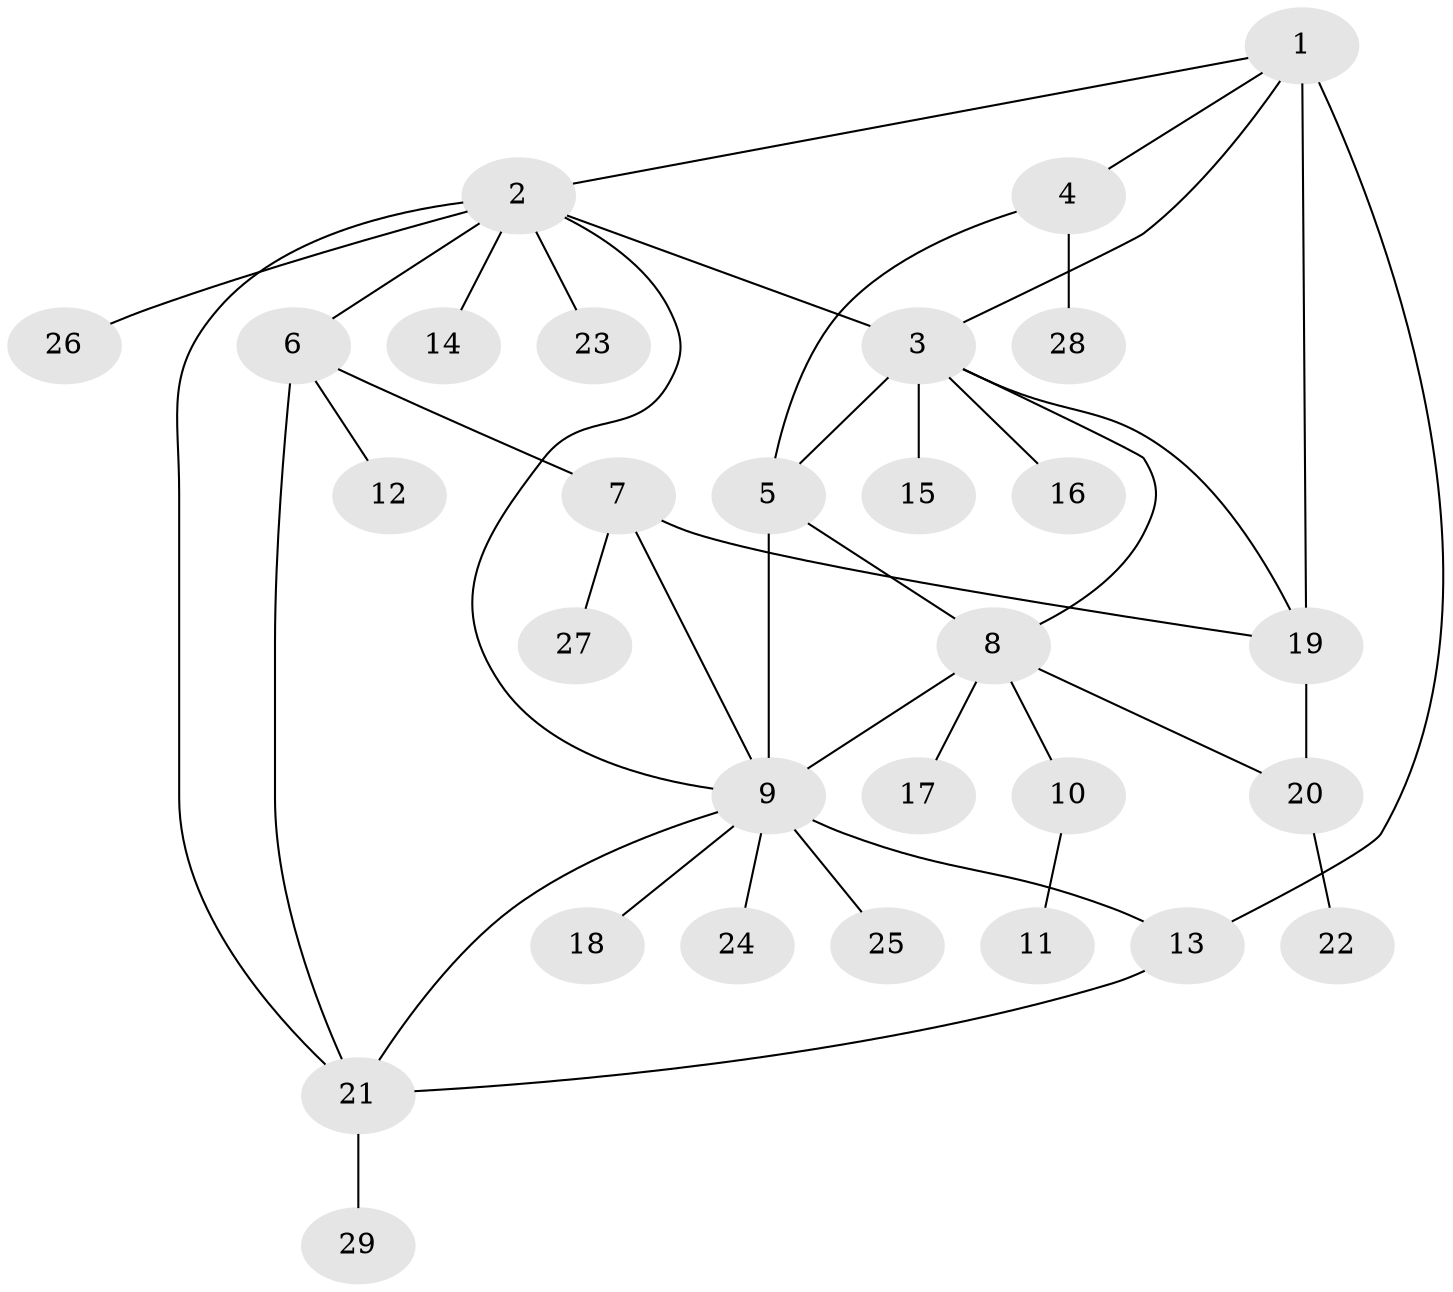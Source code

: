 // original degree distribution, {10: 0.017543859649122806, 9: 0.017543859649122806, 12: 0.017543859649122806, 4: 0.03508771929824561, 2: 0.22807017543859648, 5: 0.03508771929824561, 7: 0.03508771929824561, 1: 0.5614035087719298, 15: 0.017543859649122806, 3: 0.03508771929824561}
// Generated by graph-tools (version 1.1) at 2025/35/03/09/25 02:35:25]
// undirected, 29 vertices, 41 edges
graph export_dot {
graph [start="1"]
  node [color=gray90,style=filled];
  1;
  2;
  3;
  4;
  5;
  6;
  7;
  8;
  9;
  10;
  11;
  12;
  13;
  14;
  15;
  16;
  17;
  18;
  19;
  20;
  21;
  22;
  23;
  24;
  25;
  26;
  27;
  28;
  29;
  1 -- 2 [weight=1.0];
  1 -- 3 [weight=1.0];
  1 -- 4 [weight=1.0];
  1 -- 13 [weight=1.0];
  1 -- 19 [weight=4.0];
  2 -- 3 [weight=1.0];
  2 -- 6 [weight=1.0];
  2 -- 9 [weight=1.0];
  2 -- 14 [weight=1.0];
  2 -- 21 [weight=1.0];
  2 -- 23 [weight=1.0];
  2 -- 26 [weight=1.0];
  3 -- 5 [weight=1.0];
  3 -- 8 [weight=1.0];
  3 -- 15 [weight=4.0];
  3 -- 16 [weight=1.0];
  3 -- 19 [weight=1.0];
  4 -- 5 [weight=1.0];
  4 -- 28 [weight=1.0];
  5 -- 8 [weight=1.0];
  5 -- 9 [weight=5.0];
  6 -- 7 [weight=1.0];
  6 -- 12 [weight=1.0];
  6 -- 21 [weight=1.0];
  7 -- 9 [weight=1.0];
  7 -- 19 [weight=1.0];
  7 -- 27 [weight=1.0];
  8 -- 9 [weight=1.0];
  8 -- 10 [weight=1.0];
  8 -- 17 [weight=1.0];
  8 -- 20 [weight=1.0];
  9 -- 13 [weight=1.0];
  9 -- 18 [weight=1.0];
  9 -- 21 [weight=1.0];
  9 -- 24 [weight=1.0];
  9 -- 25 [weight=1.0];
  10 -- 11 [weight=1.0];
  13 -- 21 [weight=1.0];
  19 -- 20 [weight=1.0];
  20 -- 22 [weight=1.0];
  21 -- 29 [weight=1.0];
}

